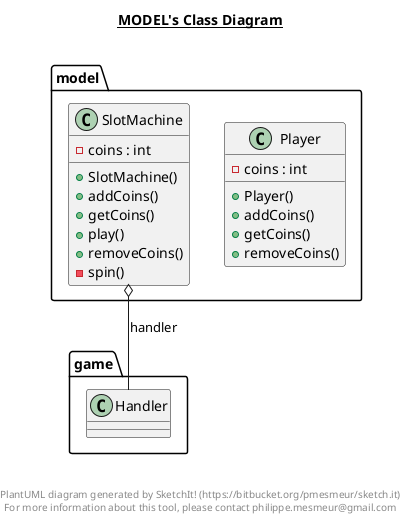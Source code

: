 @startuml

title __MODEL's Class Diagram__\n


    namespace model {
      class model.Player {
          - coins : int
          + Player()
          + addCoins()
          + getCoins()
          + removeCoins()
      }
    }

  


    namespace model {
      class model.SlotMachine {
          - coins : int
          + SlotMachine()
          + addCoins()
          + getCoins()
          + play()
          + removeCoins()
          - spin()
      }
    }


  model.SlotMachine o-- game.Handler : handler


right footer


PlantUML diagram generated by SketchIt! (https://bitbucket.org/pmesmeur/sketch.it)
For more information about this tool, please contact philippe.mesmeur@gmail.com
endfooter

@enduml
